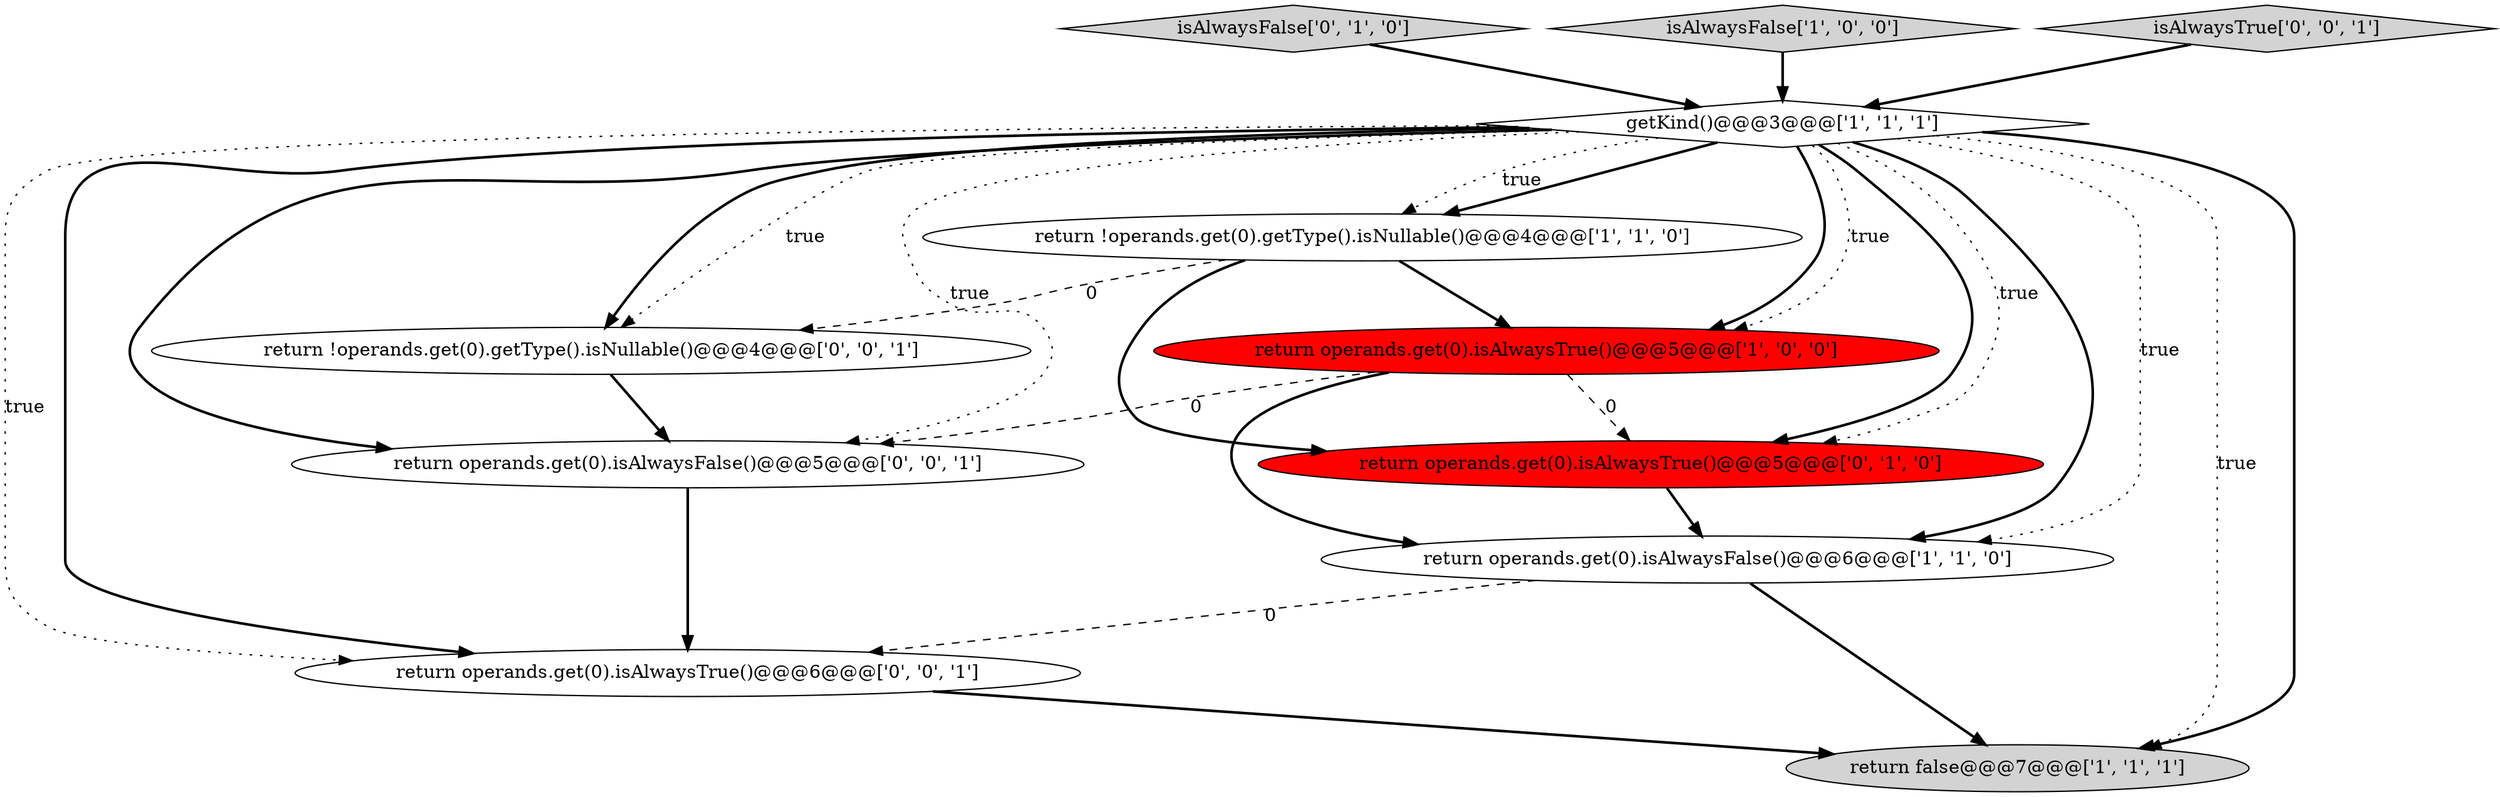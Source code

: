 digraph {
10 [style = filled, label = "return !operands.get(0).getType().isNullable()@@@4@@@['0', '0', '1']", fillcolor = white, shape = ellipse image = "AAA0AAABBB3BBB"];
1 [style = filled, label = "return operands.get(0).isAlwaysTrue()@@@5@@@['1', '0', '0']", fillcolor = red, shape = ellipse image = "AAA1AAABBB1BBB"];
7 [style = filled, label = "isAlwaysFalse['0', '1', '0']", fillcolor = lightgray, shape = diamond image = "AAA0AAABBB2BBB"];
9 [style = filled, label = "return operands.get(0).isAlwaysTrue()@@@6@@@['0', '0', '1']", fillcolor = white, shape = ellipse image = "AAA0AAABBB3BBB"];
3 [style = filled, label = "getKind()@@@3@@@['1', '1', '1']", fillcolor = white, shape = diamond image = "AAA0AAABBB1BBB"];
6 [style = filled, label = "return operands.get(0).isAlwaysTrue()@@@5@@@['0', '1', '0']", fillcolor = red, shape = ellipse image = "AAA1AAABBB2BBB"];
0 [style = filled, label = "return !operands.get(0).getType().isNullable()@@@4@@@['1', '1', '0']", fillcolor = white, shape = ellipse image = "AAA0AAABBB1BBB"];
5 [style = filled, label = "return operands.get(0).isAlwaysFalse()@@@6@@@['1', '1', '0']", fillcolor = white, shape = ellipse image = "AAA0AAABBB1BBB"];
2 [style = filled, label = "isAlwaysFalse['1', '0', '0']", fillcolor = lightgray, shape = diamond image = "AAA0AAABBB1BBB"];
4 [style = filled, label = "return false@@@7@@@['1', '1', '1']", fillcolor = lightgray, shape = ellipse image = "AAA0AAABBB1BBB"];
11 [style = filled, label = "return operands.get(0).isAlwaysFalse()@@@5@@@['0', '0', '1']", fillcolor = white, shape = ellipse image = "AAA0AAABBB3BBB"];
8 [style = filled, label = "isAlwaysTrue['0', '0', '1']", fillcolor = lightgray, shape = diamond image = "AAA0AAABBB3BBB"];
1->5 [style = bold, label=""];
3->11 [style = dotted, label="true"];
3->1 [style = bold, label=""];
0->6 [style = bold, label=""];
2->3 [style = bold, label=""];
9->4 [style = bold, label=""];
3->10 [style = dotted, label="true"];
8->3 [style = bold, label=""];
3->11 [style = bold, label=""];
3->4 [style = dotted, label="true"];
3->6 [style = bold, label=""];
5->9 [style = dashed, label="0"];
3->9 [style = dotted, label="true"];
3->6 [style = dotted, label="true"];
11->9 [style = bold, label=""];
3->4 [style = bold, label=""];
7->3 [style = bold, label=""];
3->0 [style = bold, label=""];
0->10 [style = dashed, label="0"];
3->9 [style = bold, label=""];
3->10 [style = bold, label=""];
6->5 [style = bold, label=""];
3->5 [style = bold, label=""];
3->5 [style = dotted, label="true"];
1->6 [style = dashed, label="0"];
0->1 [style = bold, label=""];
1->11 [style = dashed, label="0"];
5->4 [style = bold, label=""];
3->0 [style = dotted, label="true"];
3->1 [style = dotted, label="true"];
10->11 [style = bold, label=""];
}
